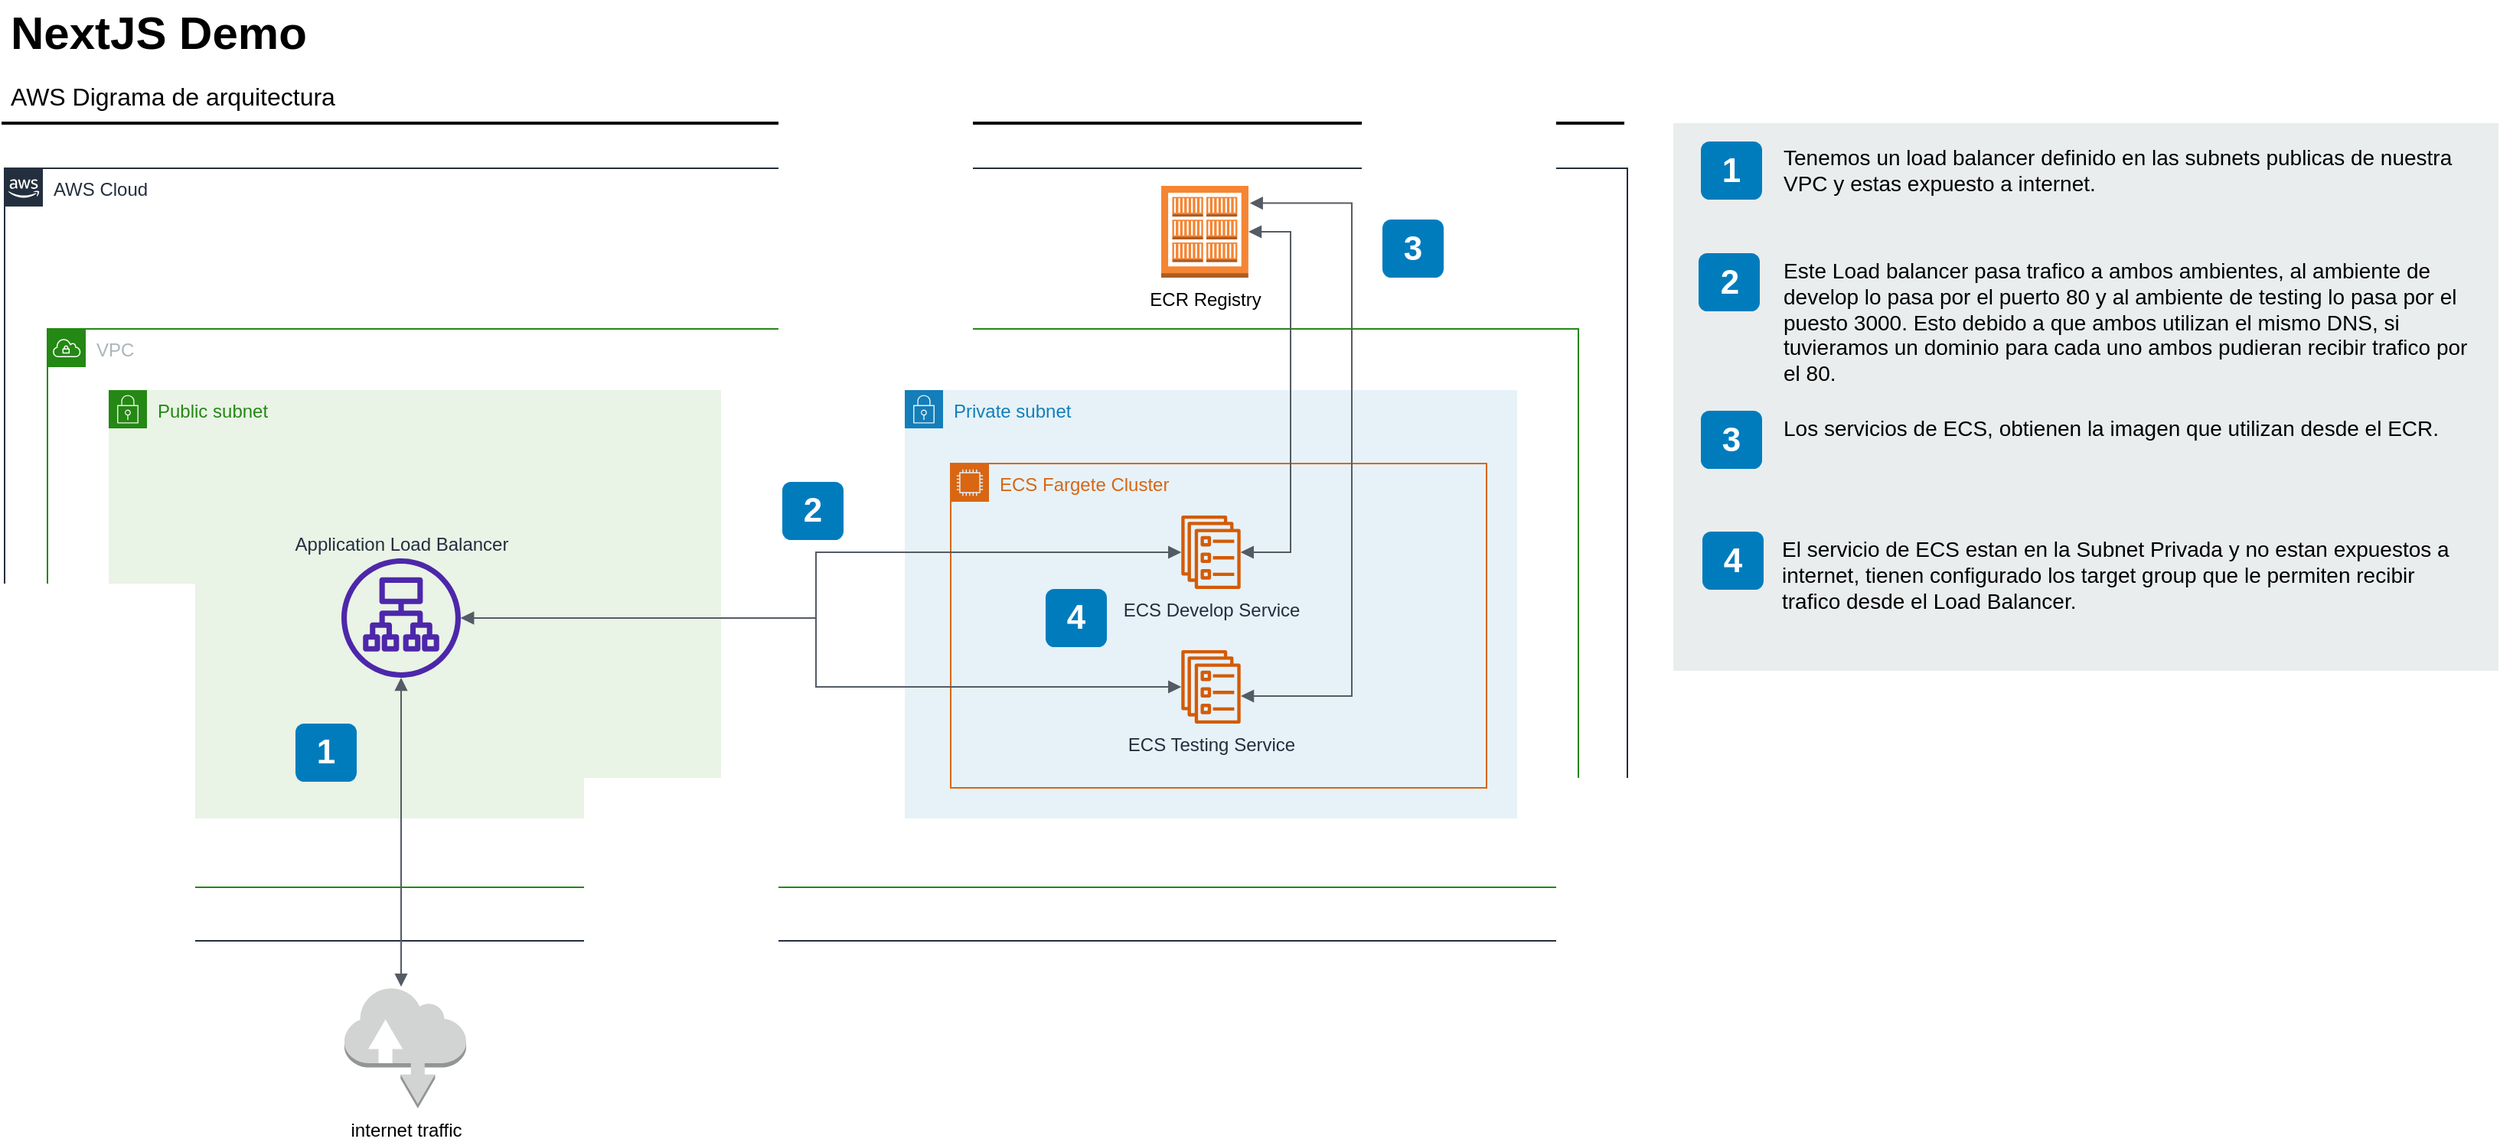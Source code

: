 <mxfile version="21.6.5" type="device">
  <diagram id="Ht1M8jgEwFfnCIfOTk4-" name="Page-1">
    <mxGraphModel dx="1774" dy="1150" grid="1" gridSize="10" guides="1" tooltips="1" connect="1" arrows="1" fold="1" page="1" pageScale="1" pageWidth="827" pageHeight="1169" math="0" shadow="0">
      <root>
        <mxCell id="0" />
        <mxCell id="1" parent="0" />
        <mxCell id="UEzPUAAOIrF-is8g5C7q-2" value="AWS Cloud" style="points=[[0,0],[0.25,0],[0.5,0],[0.75,0],[1,0],[1,0.25],[1,0.5],[1,0.75],[1,1],[0.75,1],[0.5,1],[0.25,1],[0,1],[0,0.75],[0,0.5],[0,0.25]];outlineConnect=0;gradientColor=none;html=1;whiteSpace=wrap;fontSize=12;fontStyle=0;shape=mxgraph.aws4.group;grIcon=mxgraph.aws4.group_aws_cloud_alt;strokeColor=#232F3E;fillColor=none;verticalAlign=top;align=left;spacingLeft=30;fontColor=#232F3E;dashed=0;container=1;pointerEvents=0;collapsible=0;recursiveResize=0;" parent="1" vertex="1">
          <mxGeometry x="10" y="175" width="1060" height="505" as="geometry" />
        </mxCell>
        <mxCell id="Eg83K6MYHJUfDx5m-Tr2-1" value="VPC" style="points=[[0,0],[0.25,0],[0.5,0],[0.75,0],[1,0],[1,0.25],[1,0.5],[1,0.75],[1,1],[0.75,1],[0.5,1],[0.25,1],[0,1],[0,0.75],[0,0.5],[0,0.25]];outlineConnect=0;gradientColor=none;html=1;whiteSpace=wrap;fontSize=12;fontStyle=0;container=1;pointerEvents=0;collapsible=0;recursiveResize=0;shape=mxgraph.aws4.group;grIcon=mxgraph.aws4.group_vpc;strokeColor=#248814;fillColor=none;verticalAlign=top;align=left;spacingLeft=30;fontColor=#AAB7B8;dashed=0;" vertex="1" parent="UEzPUAAOIrF-is8g5C7q-2">
          <mxGeometry x="28" y="105" width="1000" height="365" as="geometry" />
        </mxCell>
        <mxCell id="Eg83K6MYHJUfDx5m-Tr2-2" value="Private subnet" style="points=[[0,0],[0.25,0],[0.5,0],[0.75,0],[1,0],[1,0.25],[1,0.5],[1,0.75],[1,1],[0.75,1],[0.5,1],[0.25,1],[0,1],[0,0.75],[0,0.5],[0,0.25]];outlineConnect=0;gradientColor=none;html=1;whiteSpace=wrap;fontSize=12;fontStyle=0;container=1;pointerEvents=0;collapsible=0;recursiveResize=0;shape=mxgraph.aws4.group;grIcon=mxgraph.aws4.group_security_group;grStroke=0;strokeColor=#147EBA;fillColor=#E6F2F8;verticalAlign=top;align=left;spacingLeft=30;fontColor=#147EBA;dashed=0;" vertex="1" parent="Eg83K6MYHJUfDx5m-Tr2-1">
          <mxGeometry x="560" y="40" width="400" height="280" as="geometry" />
        </mxCell>
        <mxCell id="Eg83K6MYHJUfDx5m-Tr2-6" value="ECS Fargete Cluster" style="points=[[0,0],[0.25,0],[0.5,0],[0.75,0],[1,0],[1,0.25],[1,0.5],[1,0.75],[1,1],[0.75,1],[0.5,1],[0.25,1],[0,1],[0,0.75],[0,0.5],[0,0.25]];outlineConnect=0;gradientColor=none;html=1;whiteSpace=wrap;fontSize=12;fontStyle=0;container=1;pointerEvents=0;collapsible=0;recursiveResize=0;shape=mxgraph.aws4.group;grIcon=mxgraph.aws4.group_ec2_instance_contents;strokeColor=#D86613;fillColor=none;verticalAlign=top;align=left;spacingLeft=30;fontColor=#D86613;dashed=0;" vertex="1" parent="Eg83K6MYHJUfDx5m-Tr2-2">
          <mxGeometry x="30" y="48" width="350" height="212" as="geometry" />
        </mxCell>
        <mxCell id="Eg83K6MYHJUfDx5m-Tr2-8" value="ECS Develop Service" style="sketch=0;outlineConnect=0;fontColor=#232F3E;gradientColor=none;fillColor=#D45B07;strokeColor=none;dashed=0;verticalLabelPosition=bottom;verticalAlign=top;align=center;html=1;fontSize=12;fontStyle=0;aspect=fixed;pointerEvents=1;shape=mxgraph.aws4.ecs_service;" vertex="1" parent="Eg83K6MYHJUfDx5m-Tr2-6">
          <mxGeometry x="150.5" y="34" width="39" height="48" as="geometry" />
        </mxCell>
        <mxCell id="Eg83K6MYHJUfDx5m-Tr2-9" value="ECS Testing Service" style="sketch=0;outlineConnect=0;fontColor=#232F3E;gradientColor=none;fillColor=#D45B07;strokeColor=none;dashed=0;verticalLabelPosition=bottom;verticalAlign=top;align=center;html=1;fontSize=12;fontStyle=0;aspect=fixed;pointerEvents=1;shape=mxgraph.aws4.ecs_service;" vertex="1" parent="Eg83K6MYHJUfDx5m-Tr2-6">
          <mxGeometry x="150.5" y="122" width="39" height="48" as="geometry" />
        </mxCell>
        <mxCell id="Eg83K6MYHJUfDx5m-Tr2-22" value="" style="edgeStyle=orthogonalEdgeStyle;html=1;endArrow=block;elbow=vertical;startArrow=block;startFill=1;endFill=1;strokeColor=#545B64;rounded=0;entryX=1.015;entryY=0.188;entryDx=0;entryDy=0;entryPerimeter=0;" edge="1" parent="Eg83K6MYHJUfDx5m-Tr2-6" target="Eg83K6MYHJUfDx5m-Tr2-10">
          <mxGeometry width="100" relative="1" as="geometry">
            <mxPoint x="189.5" y="152" as="sourcePoint" />
            <mxPoint x="289.5" y="152" as="targetPoint" />
            <Array as="points">
              <mxPoint x="262" y="152" />
              <mxPoint x="262" y="-170" />
            </Array>
          </mxGeometry>
        </mxCell>
        <mxCell id="Eg83K6MYHJUfDx5m-Tr2-27" value="4" style="rounded=1;whiteSpace=wrap;html=1;fillColor=#007CBD;strokeColor=none;fontColor=#FFFFFF;fontStyle=1;fontSize=22;labelBackgroundColor=none;" vertex="1" parent="Eg83K6MYHJUfDx5m-Tr2-6">
          <mxGeometry x="62" y="82" width="40" height="38" as="geometry" />
        </mxCell>
        <mxCell id="Eg83K6MYHJUfDx5m-Tr2-3" value="Public subnet" style="points=[[0,0],[0.25,0],[0.5,0],[0.75,0],[1,0],[1,0.25],[1,0.5],[1,0.75],[1,1],[0.75,1],[0.5,1],[0.25,1],[0,1],[0,0.75],[0,0.5],[0,0.25]];outlineConnect=0;gradientColor=none;html=1;whiteSpace=wrap;fontSize=12;fontStyle=0;container=1;pointerEvents=0;collapsible=0;recursiveResize=0;shape=mxgraph.aws4.group;grIcon=mxgraph.aws4.group_security_group;grStroke=0;strokeColor=#248814;fillColor=#E9F3E6;verticalAlign=top;align=left;spacingLeft=30;fontColor=#248814;dashed=0;" vertex="1" parent="Eg83K6MYHJUfDx5m-Tr2-1">
          <mxGeometry x="40" y="40" width="400" height="280" as="geometry" />
        </mxCell>
        <mxCell id="Eg83K6MYHJUfDx5m-Tr2-5" value="Application Load Balancer" style="sketch=0;outlineConnect=0;fontColor=#232F3E;gradientColor=none;fillColor=#4D27AA;strokeColor=none;dashed=0;verticalLabelPosition=top;verticalAlign=bottom;align=center;html=1;fontSize=12;fontStyle=0;aspect=fixed;pointerEvents=1;shape=mxgraph.aws4.application_load_balancer;labelPosition=center;" vertex="1" parent="Eg83K6MYHJUfDx5m-Tr2-3">
          <mxGeometry x="152" y="110" width="78" height="78" as="geometry" />
        </mxCell>
        <mxCell id="Eg83K6MYHJUfDx5m-Tr2-23" value="1" style="rounded=1;whiteSpace=wrap;html=1;fillColor=#007CBD;strokeColor=none;fontColor=#FFFFFF;fontStyle=1;fontSize=22;labelBackgroundColor=none;" vertex="1" parent="Eg83K6MYHJUfDx5m-Tr2-3">
          <mxGeometry x="122" y="218" width="40" height="38" as="geometry" />
        </mxCell>
        <mxCell id="Eg83K6MYHJUfDx5m-Tr2-16" value="" style="edgeStyle=orthogonalEdgeStyle;html=1;endArrow=block;elbow=vertical;startArrow=block;startFill=1;endFill=1;strokeColor=#545B64;rounded=0;" edge="1" parent="Eg83K6MYHJUfDx5m-Tr2-1" source="Eg83K6MYHJUfDx5m-Tr2-5" target="Eg83K6MYHJUfDx5m-Tr2-8">
          <mxGeometry width="100" relative="1" as="geometry">
            <mxPoint x="452" y="210" as="sourcePoint" />
            <mxPoint x="552" y="210" as="targetPoint" />
            <Array as="points">
              <mxPoint x="502" y="189" />
              <mxPoint x="502" y="146" />
            </Array>
          </mxGeometry>
        </mxCell>
        <mxCell id="Eg83K6MYHJUfDx5m-Tr2-19" value="" style="edgeStyle=orthogonalEdgeStyle;html=1;endArrow=block;elbow=vertical;startArrow=block;startFill=1;endFill=1;strokeColor=#545B64;rounded=0;" edge="1" parent="Eg83K6MYHJUfDx5m-Tr2-1" source="Eg83K6MYHJUfDx5m-Tr2-5" target="Eg83K6MYHJUfDx5m-Tr2-9">
          <mxGeometry width="100" relative="1" as="geometry">
            <mxPoint x="422" y="170" as="sourcePoint" />
            <mxPoint x="522" y="170" as="targetPoint" />
            <Array as="points">
              <mxPoint x="502" y="189" />
              <mxPoint x="502" y="234" />
            </Array>
          </mxGeometry>
        </mxCell>
        <mxCell id="Eg83K6MYHJUfDx5m-Tr2-24" value="2" style="rounded=1;whiteSpace=wrap;html=1;fillColor=#007CBD;strokeColor=none;fontColor=#FFFFFF;fontStyle=1;fontSize=22;labelBackgroundColor=none;" vertex="1" parent="Eg83K6MYHJUfDx5m-Tr2-1">
          <mxGeometry x="480" y="100" width="40" height="38" as="geometry" />
        </mxCell>
        <mxCell id="Eg83K6MYHJUfDx5m-Tr2-10" value="ECR Registry" style="outlineConnect=0;dashed=0;verticalLabelPosition=bottom;verticalAlign=top;align=center;html=1;shape=mxgraph.aws3.ecr_registry;fillColor=#F58534;gradientColor=none;" vertex="1" parent="UEzPUAAOIrF-is8g5C7q-2">
          <mxGeometry x="755.5" y="11.5" width="57" height="60" as="geometry" />
        </mxCell>
        <mxCell id="Eg83K6MYHJUfDx5m-Tr2-20" value="" style="edgeStyle=orthogonalEdgeStyle;html=1;endArrow=block;elbow=vertical;startArrow=block;startFill=1;endFill=1;strokeColor=#545B64;rounded=0;exitX=1;exitY=0.5;exitDx=0;exitDy=0;exitPerimeter=0;" edge="1" parent="UEzPUAAOIrF-is8g5C7q-2" source="Eg83K6MYHJUfDx5m-Tr2-10" target="Eg83K6MYHJUfDx5m-Tr2-8">
          <mxGeometry width="100" relative="1" as="geometry">
            <mxPoint x="850" y="45" as="sourcePoint" />
            <mxPoint x="950" y="45" as="targetPoint" />
            <Array as="points">
              <mxPoint x="840" y="42" />
              <mxPoint x="840" y="251" />
            </Array>
          </mxGeometry>
        </mxCell>
        <mxCell id="Eg83K6MYHJUfDx5m-Tr2-26" value="3" style="rounded=1;whiteSpace=wrap;html=1;fillColor=#007CBD;strokeColor=none;fontColor=#FFFFFF;fontStyle=1;fontSize=22;labelBackgroundColor=none;" vertex="1" parent="UEzPUAAOIrF-is8g5C7q-2">
          <mxGeometry x="900" y="33.5" width="40" height="38" as="geometry" />
        </mxCell>
        <mxCell id="-QjtrjUzRDEMRZ5MF8oH-47" value="NextJS Demo" style="text;html=1;resizable=0;points=[];autosize=1;align=left;verticalAlign=top;spacingTop=-4;fontSize=30;fontStyle=1" parent="1" vertex="1">
          <mxGeometry x="12" y="65.5" width="220" height="40" as="geometry" />
        </mxCell>
        <mxCell id="-QjtrjUzRDEMRZ5MF8oH-48" value="AWS Digrama de arquitectura" style="text;html=1;resizable=0;points=[];autosize=1;align=left;verticalAlign=top;spacingTop=-4;fontSize=16" parent="1" vertex="1">
          <mxGeometry x="12" y="115.5" width="240" height="30" as="geometry" />
        </mxCell>
        <mxCell id="SCVMTBWpLvtzJIhz15lM-1" value="" style="line;strokeWidth=2;html=1;fontSize=14;" parent="1" vertex="1">
          <mxGeometry x="8" y="140.5" width="1060" height="10" as="geometry" />
        </mxCell>
        <mxCell id="7OVz4w7n9kzEPWy-4BBC-3" value="" style="rounded=0;whiteSpace=wrap;html=1;fillColor=#EAEDED;fontSize=22;fontColor=#FFFFFF;strokeColor=none;labelBackgroundColor=none;" parent="1" vertex="1">
          <mxGeometry x="1100" y="145.5" width="539" height="358" as="geometry" />
        </mxCell>
        <mxCell id="7OVz4w7n9kzEPWy-4BBC-4" value="1" style="rounded=1;whiteSpace=wrap;html=1;fillColor=#007CBD;strokeColor=none;fontColor=#FFFFFF;fontStyle=1;fontSize=22;labelBackgroundColor=none;" parent="1" vertex="1">
          <mxGeometry x="1118" y="157.5" width="40" height="38" as="geometry" />
        </mxCell>
        <mxCell id="7OVz4w7n9kzEPWy-4BBC-5" value="2" style="rounded=1;whiteSpace=wrap;html=1;fillColor=#007CBD;strokeColor=none;fontColor=#FFFFFF;fontStyle=1;fontSize=22;labelBackgroundColor=none;" parent="1" vertex="1">
          <mxGeometry x="1116.5" y="230.5" width="40" height="38" as="geometry" />
        </mxCell>
        <mxCell id="7OVz4w7n9kzEPWy-4BBC-6" value="3" style="rounded=1;whiteSpace=wrap;html=1;fillColor=#007CBD;strokeColor=none;fontColor=#FFFFFF;fontStyle=1;fontSize=22;labelBackgroundColor=none;" parent="1" vertex="1">
          <mxGeometry x="1118" y="333.5" width="40" height="38" as="geometry" />
        </mxCell>
        <mxCell id="7OVz4w7n9kzEPWy-4BBC-7" value="4" style="rounded=1;whiteSpace=wrap;html=1;fillColor=#007CBD;strokeColor=none;fontColor=#FFFFFF;fontStyle=1;fontSize=22;labelBackgroundColor=none;" parent="1" vertex="1">
          <mxGeometry x="1119" y="412.5" width="40" height="38" as="geometry" />
        </mxCell>
        <mxCell id="7OVz4w7n9kzEPWy-4BBC-13" value="Tenemos un load balancer definido en las subnets publicas de nuestra VPC y estas expuesto a internet.&amp;nbsp;" style="text;html=1;align=left;verticalAlign=top;spacingTop=-4;fontSize=14;labelBackgroundColor=none;whiteSpace=wrap;" parent="1" vertex="1">
          <mxGeometry x="1169.5" y="157" width="449" height="118" as="geometry" />
        </mxCell>
        <mxCell id="7OVz4w7n9kzEPWy-4BBC-14" value="Este Load balancer pasa trafico a ambos ambientes, al ambiente de develop lo pasa por el puerto 80 y al ambiente de testing lo pasa por el puesto 3000. Esto debido a que ambos utilizan el mismo DNS, si tuvieramos un dominio para cada uno ambos pudieran recibir trafico por el 80." style="text;html=1;align=left;verticalAlign=top;spacingTop=-4;fontSize=14;labelBackgroundColor=none;whiteSpace=wrap;" parent="1" vertex="1">
          <mxGeometry x="1169.5" y="230.5" width="450" height="115" as="geometry" />
        </mxCell>
        <mxCell id="7OVz4w7n9kzEPWy-4BBC-15" value="&lt;span&gt;Los servicios de ECS, obtienen la imagen que utilizan desde el ECR.&lt;/span&gt;" style="text;html=1;align=left;verticalAlign=top;spacingTop=-4;fontSize=14;labelBackgroundColor=none;whiteSpace=wrap;" parent="1" vertex="1">
          <mxGeometry x="1169.5" y="333.5" width="450" height="117" as="geometry" />
        </mxCell>
        <mxCell id="7OVz4w7n9kzEPWy-4BBC-16" value="&lt;span&gt;El servicio de ECS estan en la Subnet Privada y no estan expuestos a internet, tienen configurado los target group que le permiten recibir trafico desde el Load Balancer.&lt;/span&gt;" style="text;html=1;align=left;verticalAlign=top;spacingTop=-4;fontSize=14;labelBackgroundColor=none;whiteSpace=wrap;" parent="1" vertex="1">
          <mxGeometry x="1168.5" y="412.5" width="450" height="81" as="geometry" />
        </mxCell>
        <mxCell id="Eg83K6MYHJUfDx5m-Tr2-12" value="internet traffic" style="outlineConnect=0;dashed=0;verticalLabelPosition=bottom;verticalAlign=top;align=center;html=1;shape=mxgraph.aws3.internet;fillColor=#D2D3D3;gradientColor=none;" vertex="1" parent="1">
          <mxGeometry x="232" y="710" width="79.5" height="79.5" as="geometry" />
        </mxCell>
        <mxCell id="Eg83K6MYHJUfDx5m-Tr2-14" value="" style="edgeStyle=orthogonalEdgeStyle;html=1;endArrow=block;elbow=vertical;startArrow=block;startFill=1;endFill=1;strokeColor=#545B64;rounded=0;" edge="1" parent="1" source="Eg83K6MYHJUfDx5m-Tr2-5">
          <mxGeometry width="100" relative="1" as="geometry">
            <mxPoint x="410" y="740" as="sourcePoint" />
            <mxPoint x="269" y="710" as="targetPoint" />
          </mxGeometry>
        </mxCell>
      </root>
    </mxGraphModel>
  </diagram>
</mxfile>
